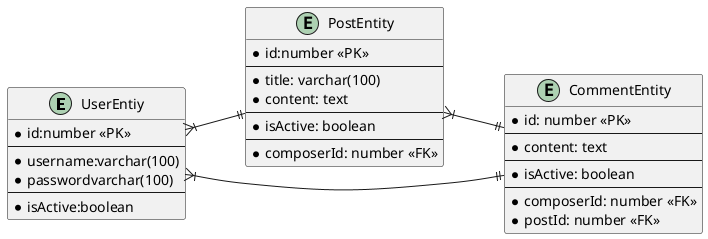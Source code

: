 @startuml
scale 1
left to right direction
skinparam PackageStyle rect

entity UserEntiy {
  *id:number <<PK>>
  --
  *username:varchar(100)
  *passwordvarchar(100)
  --
  *isActive:boolean
}

entity PostEntity {
  *id:number <<PK>>
  --
  *title: varchar(100)
  *content: text
  --
  *isActive: boolean
  --
  *composerId: number <<FK>>  
}

entity CommentEntity {
  *id: number <<PK>>
  --
  *content: text
  --
  *isActive: boolean
  --
  *composerId: number <<FK>>
  *postId: number <<FK>>
}

UserEntiy }|--|| PostEntity
PostEntity }|--|| CommentEntity
UserEntiy }|--|| CommentEntity
@enduml